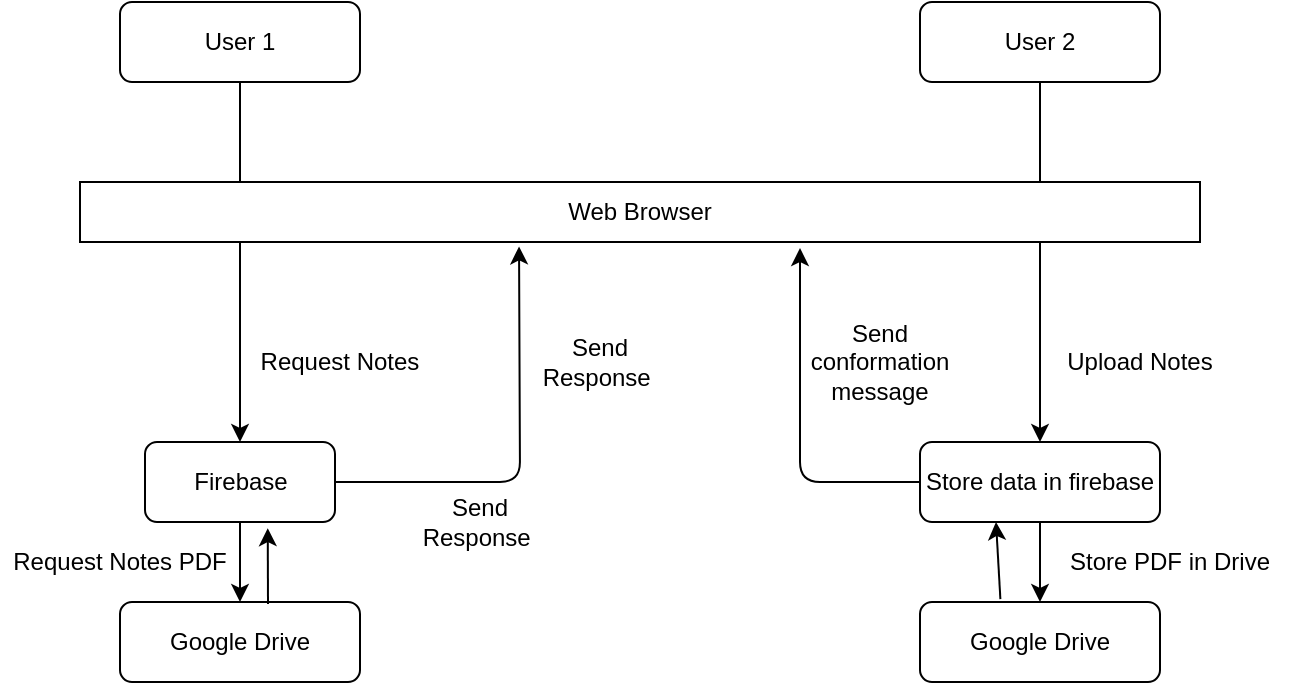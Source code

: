 <mxfile version="17.4.3" type="github">
  <diagram id="C5RBs43oDa-KdzZeNtuy" name="Page-1">
    <mxGraphModel dx="984" dy="393" grid="1" gridSize="10" guides="1" tooltips="1" connect="1" arrows="1" fold="1" page="1" pageScale="1" pageWidth="827" pageHeight="1169" math="0" shadow="0">
      <root>
        <mxCell id="WIyWlLk6GJQsqaUBKTNV-0" />
        <mxCell id="WIyWlLk6GJQsqaUBKTNV-1" parent="WIyWlLk6GJQsqaUBKTNV-0" />
        <mxCell id="khYm6_Hr3ZgaZkHmtspg-2" value="User 1" style="rounded=1;whiteSpace=wrap;html=1;" parent="WIyWlLk6GJQsqaUBKTNV-1" vertex="1">
          <mxGeometry x="100" y="130" width="120" height="40" as="geometry" />
        </mxCell>
        <mxCell id="khYm6_Hr3ZgaZkHmtspg-5" value="User 2" style="rounded=1;whiteSpace=wrap;html=1;" parent="WIyWlLk6GJQsqaUBKTNV-1" vertex="1">
          <mxGeometry x="500" y="130" width="120" height="40" as="geometry" />
        </mxCell>
        <mxCell id="khYm6_Hr3ZgaZkHmtspg-11" value="Request Notes" style="text;html=1;strokeColor=none;fillColor=none;align=center;verticalAlign=middle;whiteSpace=wrap;rounded=0;" parent="WIyWlLk6GJQsqaUBKTNV-1" vertex="1">
          <mxGeometry x="160" y="300" width="100" height="20" as="geometry" />
        </mxCell>
        <mxCell id="khYm6_Hr3ZgaZkHmtspg-12" value="Firebase" style="rounded=1;whiteSpace=wrap;html=1;" parent="WIyWlLk6GJQsqaUBKTNV-1" vertex="1">
          <mxGeometry x="112.5" y="350" width="95" height="40" as="geometry" />
        </mxCell>
        <mxCell id="khYm6_Hr3ZgaZkHmtspg-13" value="" style="endArrow=classic;html=1;exitX=0.5;exitY=1;exitDx=0;exitDy=0;entryX=0.5;entryY=0;entryDx=0;entryDy=0;" parent="WIyWlLk6GJQsqaUBKTNV-1" source="khYm6_Hr3ZgaZkHmtspg-2" target="khYm6_Hr3ZgaZkHmtspg-12" edge="1">
          <mxGeometry width="50" height="50" relative="1" as="geometry">
            <mxPoint x="390" y="270" as="sourcePoint" />
            <mxPoint x="440" y="220" as="targetPoint" />
          </mxGeometry>
        </mxCell>
        <mxCell id="khYm6_Hr3ZgaZkHmtspg-14" value="" style="endArrow=classic;html=1;exitX=0.5;exitY=1;exitDx=0;exitDy=0;" parent="WIyWlLk6GJQsqaUBKTNV-1" source="khYm6_Hr3ZgaZkHmtspg-5" target="khYm6_Hr3ZgaZkHmtspg-24" edge="1">
          <mxGeometry width="50" height="50" relative="1" as="geometry">
            <mxPoint x="390" y="270" as="sourcePoint" />
            <mxPoint x="560" y="330" as="targetPoint" />
          </mxGeometry>
        </mxCell>
        <mxCell id="khYm6_Hr3ZgaZkHmtspg-18" value="Web Browser" style="rounded=0;whiteSpace=wrap;html=1;" parent="WIyWlLk6GJQsqaUBKTNV-1" vertex="1">
          <mxGeometry x="80" y="220" width="560" height="30" as="geometry" />
        </mxCell>
        <mxCell id="khYm6_Hr3ZgaZkHmtspg-21" value="" style="endArrow=classic;html=1;exitX=1;exitY=0.5;exitDx=0;exitDy=0;entryX=0.392;entryY=1.073;entryDx=0;entryDy=0;entryPerimeter=0;" parent="WIyWlLk6GJQsqaUBKTNV-1" source="khYm6_Hr3ZgaZkHmtspg-12" target="khYm6_Hr3ZgaZkHmtspg-18" edge="1">
          <mxGeometry width="50" height="50" relative="1" as="geometry">
            <mxPoint x="390" y="330" as="sourcePoint" />
            <mxPoint x="300" y="260" as="targetPoint" />
            <Array as="points">
              <mxPoint x="300" y="370" />
            </Array>
          </mxGeometry>
        </mxCell>
        <mxCell id="khYm6_Hr3ZgaZkHmtspg-22" value="Send Response&amp;nbsp;" style="text;html=1;strokeColor=none;fillColor=none;align=center;verticalAlign=middle;whiteSpace=wrap;rounded=0;" parent="WIyWlLk6GJQsqaUBKTNV-1" vertex="1">
          <mxGeometry x="260" y="380" width="40" height="20" as="geometry" />
        </mxCell>
        <mxCell id="khYm6_Hr3ZgaZkHmtspg-23" value="Send Response&amp;nbsp;" style="text;html=1;strokeColor=none;fillColor=none;align=center;verticalAlign=middle;whiteSpace=wrap;rounded=0;" parent="WIyWlLk6GJQsqaUBKTNV-1" vertex="1">
          <mxGeometry x="320" y="300" width="40" height="20" as="geometry" />
        </mxCell>
        <mxCell id="khYm6_Hr3ZgaZkHmtspg-24" value="Store data in firebase" style="rounded=1;whiteSpace=wrap;html=1;" parent="WIyWlLk6GJQsqaUBKTNV-1" vertex="1">
          <mxGeometry x="500" y="350" width="120" height="40" as="geometry" />
        </mxCell>
        <mxCell id="khYm6_Hr3ZgaZkHmtspg-26" value="" style="endArrow=classic;html=1;exitX=0;exitY=0.5;exitDx=0;exitDy=0;" parent="WIyWlLk6GJQsqaUBKTNV-1" source="khYm6_Hr3ZgaZkHmtspg-24" edge="1">
          <mxGeometry width="50" height="50" relative="1" as="geometry">
            <mxPoint x="390" y="310" as="sourcePoint" />
            <mxPoint x="440" y="253" as="targetPoint" />
            <Array as="points">
              <mxPoint x="440" y="370" />
            </Array>
          </mxGeometry>
        </mxCell>
        <mxCell id="khYm6_Hr3ZgaZkHmtspg-27" value="Send conformation message" style="text;html=1;strokeColor=none;fillColor=none;align=center;verticalAlign=middle;whiteSpace=wrap;rounded=0;" parent="WIyWlLk6GJQsqaUBKTNV-1" vertex="1">
          <mxGeometry x="460" y="300" width="40" height="20" as="geometry" />
        </mxCell>
        <mxCell id="khYm6_Hr3ZgaZkHmtspg-31" value="Upload Notes" style="text;html=1;strokeColor=none;fillColor=none;align=center;verticalAlign=middle;whiteSpace=wrap;rounded=0;" parent="WIyWlLk6GJQsqaUBKTNV-1" vertex="1">
          <mxGeometry x="560" y="300" width="100" height="20" as="geometry" />
        </mxCell>
        <mxCell id="Ci68w_609lXC2WcZFcvS-0" value="Google Drive" style="rounded=1;whiteSpace=wrap;html=1;" parent="WIyWlLk6GJQsqaUBKTNV-1" vertex="1">
          <mxGeometry x="100" y="430" width="120" height="40" as="geometry" />
        </mxCell>
        <mxCell id="Ci68w_609lXC2WcZFcvS-1" value="" style="endArrow=classic;html=1;exitX=0.5;exitY=1;exitDx=0;exitDy=0;entryX=0.5;entryY=0;entryDx=0;entryDy=0;" parent="WIyWlLk6GJQsqaUBKTNV-1" source="khYm6_Hr3ZgaZkHmtspg-12" target="Ci68w_609lXC2WcZFcvS-0" edge="1">
          <mxGeometry width="50" height="50" relative="1" as="geometry">
            <mxPoint x="390" y="360" as="sourcePoint" />
            <mxPoint x="440" y="310" as="targetPoint" />
          </mxGeometry>
        </mxCell>
        <mxCell id="Ci68w_609lXC2WcZFcvS-2" value="Request Notes PDF" style="text;html=1;strokeColor=none;fillColor=none;align=center;verticalAlign=middle;whiteSpace=wrap;rounded=0;" parent="WIyWlLk6GJQsqaUBKTNV-1" vertex="1">
          <mxGeometry x="40" y="400" width="120" height="20" as="geometry" />
        </mxCell>
        <mxCell id="Ci68w_609lXC2WcZFcvS-4" value="Google Drive" style="rounded=1;whiteSpace=wrap;html=1;" parent="WIyWlLk6GJQsqaUBKTNV-1" vertex="1">
          <mxGeometry x="500" y="430" width="120" height="40" as="geometry" />
        </mxCell>
        <mxCell id="Ci68w_609lXC2WcZFcvS-5" value="" style="endArrow=classic;html=1;exitX=0.5;exitY=1;exitDx=0;exitDy=0;" parent="WIyWlLk6GJQsqaUBKTNV-1" source="khYm6_Hr3ZgaZkHmtspg-24" target="Ci68w_609lXC2WcZFcvS-4" edge="1">
          <mxGeometry width="50" height="50" relative="1" as="geometry">
            <mxPoint x="390" y="340" as="sourcePoint" />
            <mxPoint x="440" y="290" as="targetPoint" />
          </mxGeometry>
        </mxCell>
        <mxCell id="Ci68w_609lXC2WcZFcvS-8" value="" style="endArrow=classic;html=1;entryX=0.646;entryY=1.077;entryDx=0;entryDy=0;entryPerimeter=0;" parent="WIyWlLk6GJQsqaUBKTNV-1" target="khYm6_Hr3ZgaZkHmtspg-12" edge="1">
          <mxGeometry width="50" height="50" relative="1" as="geometry">
            <mxPoint x="174" y="431" as="sourcePoint" />
            <mxPoint x="440" y="290" as="targetPoint" />
          </mxGeometry>
        </mxCell>
        <mxCell id="Ci68w_609lXC2WcZFcvS-9" value="" style="endArrow=classic;html=1;exitX=0.335;exitY=-0.036;exitDx=0;exitDy=0;exitPerimeter=0;" parent="WIyWlLk6GJQsqaUBKTNV-1" source="Ci68w_609lXC2WcZFcvS-4" edge="1">
          <mxGeometry width="50" height="50" relative="1" as="geometry">
            <mxPoint x="530" y="420" as="sourcePoint" />
            <mxPoint x="538" y="390" as="targetPoint" />
          </mxGeometry>
        </mxCell>
        <mxCell id="Ci68w_609lXC2WcZFcvS-10" value="Store PDF in Drive" style="text;html=1;strokeColor=none;fillColor=none;align=center;verticalAlign=middle;whiteSpace=wrap;rounded=0;" parent="WIyWlLk6GJQsqaUBKTNV-1" vertex="1">
          <mxGeometry x="560" y="400" width="130" height="20" as="geometry" />
        </mxCell>
      </root>
    </mxGraphModel>
  </diagram>
</mxfile>

